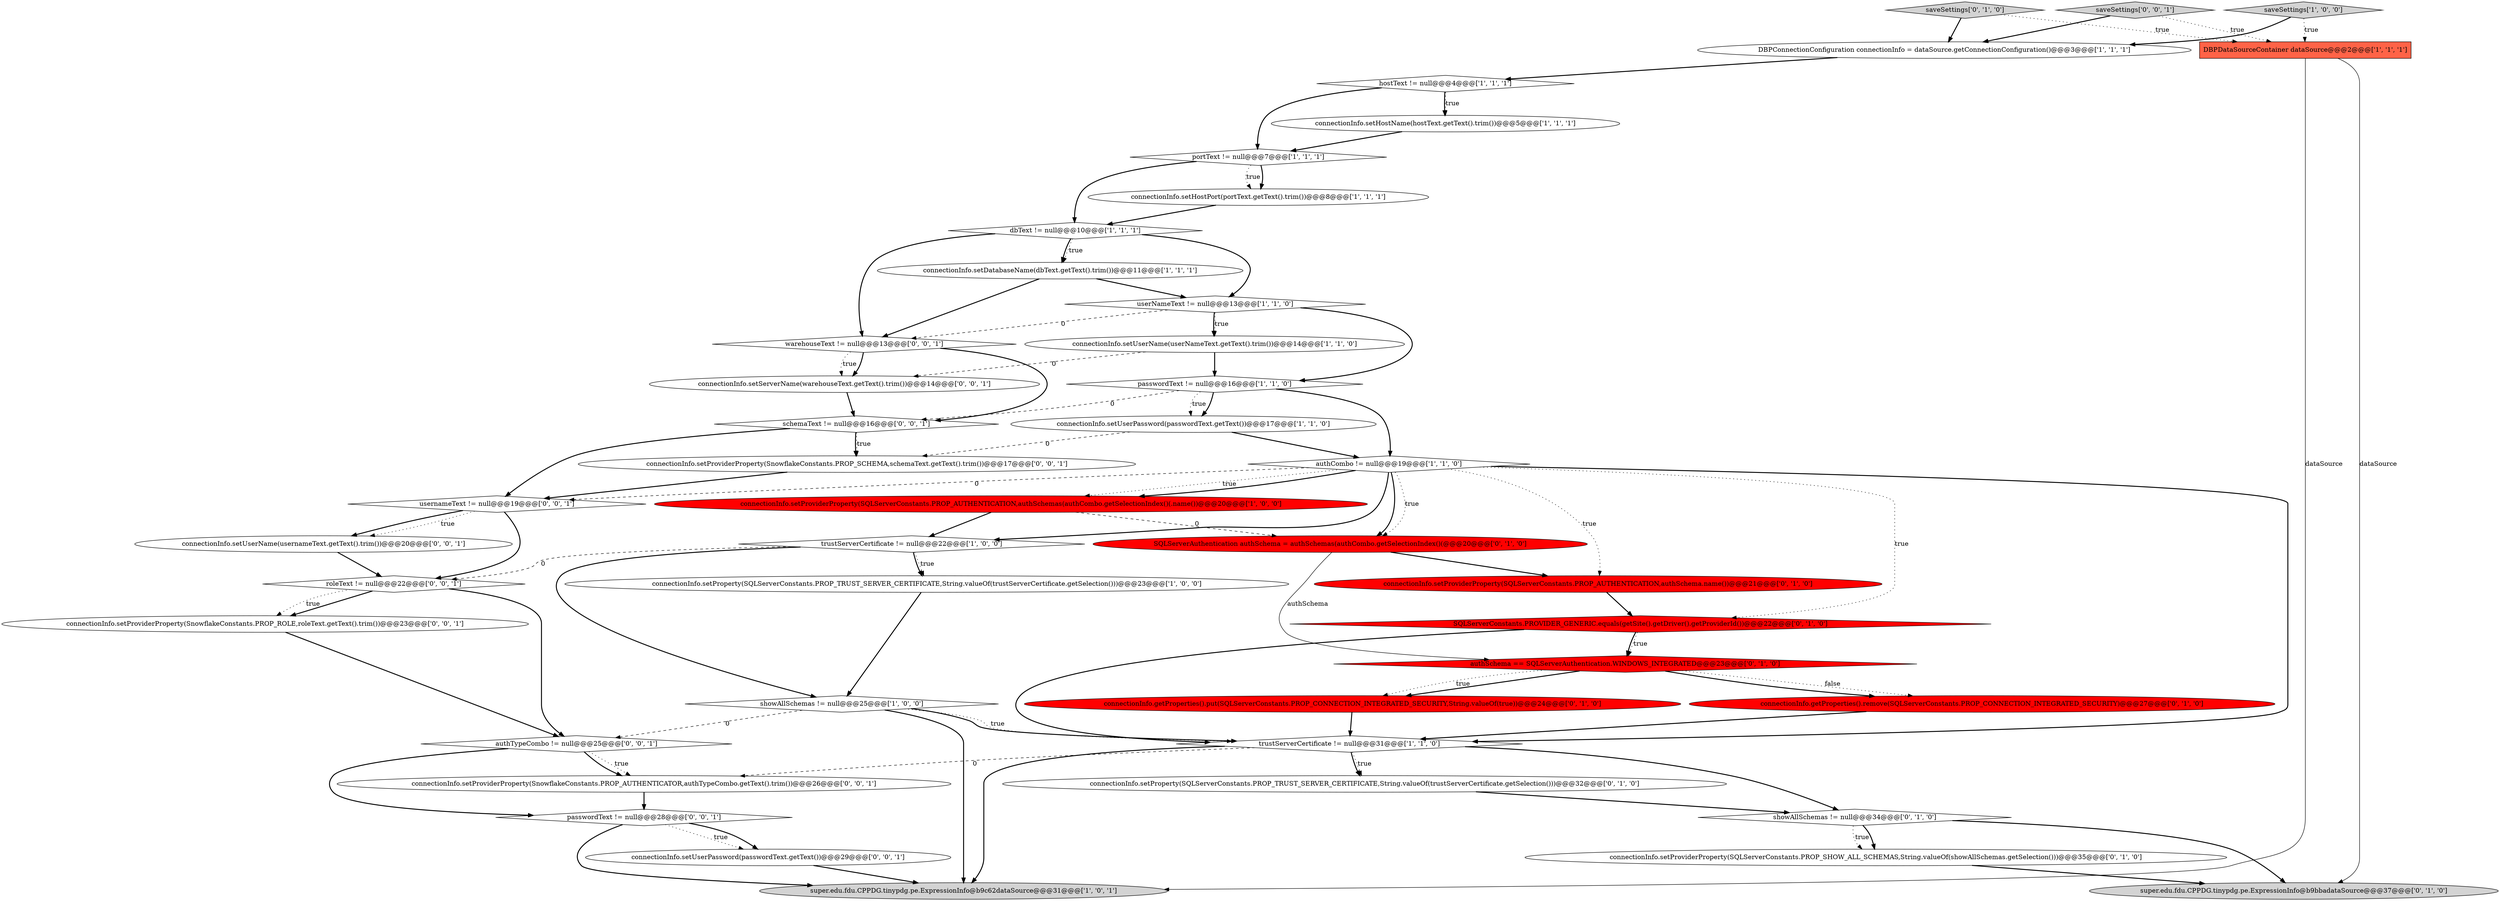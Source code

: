 digraph {
0 [style = filled, label = "dbText != null@@@10@@@['1', '1', '1']", fillcolor = white, shape = diamond image = "AAA0AAABBB1BBB"];
1 [style = filled, label = "trustServerCertificate != null@@@31@@@['1', '1', '0']", fillcolor = white, shape = diamond image = "AAA0AAABBB1BBB"];
27 [style = filled, label = "connectionInfo.setProviderProperty(SQLServerConstants.PROP_AUTHENTICATION,authSchema.name())@@@21@@@['0', '1', '0']", fillcolor = red, shape = ellipse image = "AAA1AAABBB2BBB"];
42 [style = filled, label = "authTypeCombo != null@@@25@@@['0', '0', '1']", fillcolor = white, shape = diamond image = "AAA0AAABBB3BBB"];
8 [style = filled, label = "connectionInfo.setProviderProperty(SQLServerConstants.PROP_AUTHENTICATION,authSchemas(authCombo.getSelectionIndex()(.name())@@@20@@@['1', '0', '0']", fillcolor = red, shape = ellipse image = "AAA1AAABBB1BBB"];
19 [style = filled, label = "saveSettings['1', '0', '0']", fillcolor = lightgray, shape = diamond image = "AAA0AAABBB1BBB"];
38 [style = filled, label = "connectionInfo.setUserName(usernameText.getText().trim())@@@20@@@['0', '0', '1']", fillcolor = white, shape = ellipse image = "AAA0AAABBB3BBB"];
29 [style = filled, label = "authSchema == SQLServerAuthentication.WINDOWS_INTEGRATED@@@23@@@['0', '1', '0']", fillcolor = red, shape = diamond image = "AAA1AAABBB2BBB"];
36 [style = filled, label = "connectionInfo.setProviderProperty(SnowflakeConstants.PROP_AUTHENTICATOR,authTypeCombo.getText().trim())@@@26@@@['0', '0', '1']", fillcolor = white, shape = ellipse image = "AAA0AAABBB3BBB"];
34 [style = filled, label = "usernameText != null@@@19@@@['0', '0', '1']", fillcolor = white, shape = diamond image = "AAA0AAABBB3BBB"];
4 [style = filled, label = "connectionInfo.setHostName(hostText.getText().trim())@@@5@@@['1', '1', '1']", fillcolor = white, shape = ellipse image = "AAA0AAABBB1BBB"];
18 [style = filled, label = "connectionInfo.setDatabaseName(dbText.getText().trim())@@@11@@@['1', '1', '1']", fillcolor = white, shape = ellipse image = "AAA0AAABBB1BBB"];
16 [style = filled, label = "connectionInfo.setUserName(userNameText.getText().trim())@@@14@@@['1', '1', '0']", fillcolor = white, shape = ellipse image = "AAA0AAABBB1BBB"];
26 [style = filled, label = "connectionInfo.setProperty(SQLServerConstants.PROP_TRUST_SERVER_CERTIFICATE,String.valueOf(trustServerCertificate.getSelection()))@@@32@@@['0', '1', '0']", fillcolor = white, shape = ellipse image = "AAA0AAABBB2BBB"];
22 [style = filled, label = "connectionInfo.setProviderProperty(SQLServerConstants.PROP_SHOW_ALL_SCHEMAS,String.valueOf(showAllSchemas.getSelection()))@@@35@@@['0', '1', '0']", fillcolor = white, shape = ellipse image = "AAA0AAABBB2BBB"];
43 [style = filled, label = "connectionInfo.setServerName(warehouseText.getText().trim())@@@14@@@['0', '0', '1']", fillcolor = white, shape = ellipse image = "AAA0AAABBB3BBB"];
35 [style = filled, label = "schemaText != null@@@16@@@['0', '0', '1']", fillcolor = white, shape = diamond image = "AAA0AAABBB3BBB"];
17 [style = filled, label = "DBPConnectionConfiguration connectionInfo = dataSource.getConnectionConfiguration()@@@3@@@['1', '1', '1']", fillcolor = white, shape = ellipse image = "AAA0AAABBB1BBB"];
23 [style = filled, label = "showAllSchemas != null@@@34@@@['0', '1', '0']", fillcolor = white, shape = diamond image = "AAA0AAABBB2BBB"];
14 [style = filled, label = "connectionInfo.setHostPort(portText.getText().trim())@@@8@@@['1', '1', '1']", fillcolor = white, shape = ellipse image = "AAA0AAABBB1BBB"];
6 [style = filled, label = "hostText != null@@@4@@@['1', '1', '1']", fillcolor = white, shape = diamond image = "AAA0AAABBB1BBB"];
13 [style = filled, label = "authCombo != null@@@19@@@['1', '1', '0']", fillcolor = white, shape = diamond image = "AAA0AAABBB1BBB"];
2 [style = filled, label = "connectionInfo.setProperty(SQLServerConstants.PROP_TRUST_SERVER_CERTIFICATE,String.valueOf(trustServerCertificate.getSelection()))@@@23@@@['1', '0', '0']", fillcolor = white, shape = ellipse image = "AAA0AAABBB1BBB"];
7 [style = filled, label = "portText != null@@@7@@@['1', '1', '1']", fillcolor = white, shape = diamond image = "AAA0AAABBB1BBB"];
41 [style = filled, label = "connectionInfo.setUserPassword(passwordText.getText())@@@29@@@['0', '0', '1']", fillcolor = white, shape = ellipse image = "AAA0AAABBB3BBB"];
25 [style = filled, label = "SQLServerAuthentication authSchema = authSchemas(authCombo.getSelectionIndex()(@@@20@@@['0', '1', '0']", fillcolor = red, shape = ellipse image = "AAA1AAABBB2BBB"];
3 [style = filled, label = "super.edu.fdu.CPPDG.tinypdg.pe.ExpressionInfo@b9c62dataSource@@@31@@@['1', '0', '1']", fillcolor = lightgray, shape = ellipse image = "AAA0AAABBB1BBB"];
15 [style = filled, label = "trustServerCertificate != null@@@22@@@['1', '0', '0']", fillcolor = white, shape = diamond image = "AAA0AAABBB1BBB"];
31 [style = filled, label = "saveSettings['0', '0', '1']", fillcolor = lightgray, shape = diamond image = "AAA0AAABBB3BBB"];
9 [style = filled, label = "DBPDataSourceContainer dataSource@@@2@@@['1', '1', '1']", fillcolor = tomato, shape = box image = "AAA0AAABBB1BBB"];
5 [style = filled, label = "userNameText != null@@@13@@@['1', '1', '0']", fillcolor = white, shape = diamond image = "AAA0AAABBB1BBB"];
21 [style = filled, label = "super.edu.fdu.CPPDG.tinypdg.pe.ExpressionInfo@b9bbadataSource@@@37@@@['0', '1', '0']", fillcolor = lightgray, shape = ellipse image = "AAA0AAABBB2BBB"];
28 [style = filled, label = "connectionInfo.getProperties().remove(SQLServerConstants.PROP_CONNECTION_INTEGRATED_SECURITY)@@@27@@@['0', '1', '0']", fillcolor = red, shape = ellipse image = "AAA1AAABBB2BBB"];
39 [style = filled, label = "roleText != null@@@22@@@['0', '0', '1']", fillcolor = white, shape = diamond image = "AAA0AAABBB3BBB"];
40 [style = filled, label = "passwordText != null@@@28@@@['0', '0', '1']", fillcolor = white, shape = diamond image = "AAA0AAABBB3BBB"];
37 [style = filled, label = "warehouseText != null@@@13@@@['0', '0', '1']", fillcolor = white, shape = diamond image = "AAA0AAABBB3BBB"];
30 [style = filled, label = "connectionInfo.getProperties().put(SQLServerConstants.PROP_CONNECTION_INTEGRATED_SECURITY,String.valueOf(true))@@@24@@@['0', '1', '0']", fillcolor = red, shape = ellipse image = "AAA1AAABBB2BBB"];
10 [style = filled, label = "passwordText != null@@@16@@@['1', '1', '0']", fillcolor = white, shape = diamond image = "AAA0AAABBB1BBB"];
11 [style = filled, label = "showAllSchemas != null@@@25@@@['1', '0', '0']", fillcolor = white, shape = diamond image = "AAA0AAABBB1BBB"];
24 [style = filled, label = "saveSettings['0', '1', '0']", fillcolor = lightgray, shape = diamond image = "AAA0AAABBB2BBB"];
12 [style = filled, label = "connectionInfo.setUserPassword(passwordText.getText())@@@17@@@['1', '1', '0']", fillcolor = white, shape = ellipse image = "AAA0AAABBB1BBB"];
32 [style = filled, label = "connectionInfo.setProviderProperty(SnowflakeConstants.PROP_SCHEMA,schemaText.getText().trim())@@@17@@@['0', '0', '1']", fillcolor = white, shape = ellipse image = "AAA0AAABBB3BBB"];
33 [style = filled, label = "connectionInfo.setProviderProperty(SnowflakeConstants.PROP_ROLE,roleText.getText().trim())@@@23@@@['0', '0', '1']", fillcolor = white, shape = ellipse image = "AAA0AAABBB3BBB"];
20 [style = filled, label = "SQLServerConstants.PROVIDER_GENERIC.equals(getSite().getDriver().getProviderId())@@@22@@@['0', '1', '0']", fillcolor = red, shape = diamond image = "AAA1AAABBB2BBB"];
13->27 [style = dotted, label="true"];
29->30 [style = bold, label=""];
23->22 [style = dotted, label="true"];
11->1 [style = dotted, label="true"];
13->20 [style = dotted, label="true"];
32->34 [style = bold, label=""];
38->39 [style = bold, label=""];
13->1 [style = bold, label=""];
1->23 [style = bold, label=""];
7->14 [style = bold, label=""];
37->43 [style = bold, label=""];
23->22 [style = bold, label=""];
15->11 [style = bold, label=""];
43->35 [style = bold, label=""];
10->12 [style = bold, label=""];
33->42 [style = bold, label=""];
24->17 [style = bold, label=""];
8->25 [style = dashed, label="0"];
31->9 [style = dotted, label="true"];
40->41 [style = dotted, label="true"];
13->25 [style = bold, label=""];
5->10 [style = bold, label=""];
9->21 [style = solid, label="dataSource"];
13->25 [style = dotted, label="true"];
15->2 [style = dotted, label="true"];
42->36 [style = dotted, label="true"];
7->0 [style = bold, label=""];
16->43 [style = dashed, label="0"];
42->40 [style = bold, label=""];
35->32 [style = dotted, label="true"];
34->38 [style = dotted, label="true"];
25->27 [style = bold, label=""];
6->4 [style = bold, label=""];
1->26 [style = dotted, label="true"];
40->3 [style = bold, label=""];
9->3 [style = solid, label="dataSource"];
19->9 [style = dotted, label="true"];
11->42 [style = dashed, label="0"];
13->15 [style = bold, label=""];
34->38 [style = bold, label=""];
6->7 [style = bold, label=""];
35->34 [style = bold, label=""];
39->42 [style = bold, label=""];
27->20 [style = bold, label=""];
10->35 [style = dashed, label="0"];
5->37 [style = dashed, label="0"];
18->37 [style = bold, label=""];
36->40 [style = bold, label=""];
8->15 [style = bold, label=""];
0->18 [style = dotted, label="true"];
17->6 [style = bold, label=""];
12->32 [style = dashed, label="0"];
1->3 [style = bold, label=""];
35->32 [style = bold, label=""];
19->17 [style = bold, label=""];
20->1 [style = bold, label=""];
4->7 [style = bold, label=""];
39->33 [style = bold, label=""];
5->16 [style = bold, label=""];
12->13 [style = bold, label=""];
37->43 [style = dotted, label="true"];
10->13 [style = bold, label=""];
11->3 [style = bold, label=""];
13->8 [style = dotted, label="true"];
34->39 [style = bold, label=""];
5->16 [style = dotted, label="true"];
0->18 [style = bold, label=""];
15->39 [style = dashed, label="0"];
37->35 [style = bold, label=""];
25->29 [style = solid, label="authSchema"];
31->17 [style = bold, label=""];
13->34 [style = dashed, label="0"];
2->11 [style = bold, label=""];
0->5 [style = bold, label=""];
15->2 [style = bold, label=""];
10->12 [style = dotted, label="true"];
30->1 [style = bold, label=""];
0->37 [style = bold, label=""];
20->29 [style = bold, label=""];
16->10 [style = bold, label=""];
11->1 [style = bold, label=""];
41->3 [style = bold, label=""];
22->21 [style = bold, label=""];
24->9 [style = dotted, label="true"];
28->1 [style = bold, label=""];
42->36 [style = bold, label=""];
1->26 [style = bold, label=""];
29->28 [style = dotted, label="false"];
29->28 [style = bold, label=""];
1->36 [style = dashed, label="0"];
14->0 [style = bold, label=""];
23->21 [style = bold, label=""];
6->4 [style = dotted, label="true"];
20->29 [style = dotted, label="true"];
18->5 [style = bold, label=""];
26->23 [style = bold, label=""];
40->41 [style = bold, label=""];
29->30 [style = dotted, label="true"];
13->8 [style = bold, label=""];
39->33 [style = dotted, label="true"];
7->14 [style = dotted, label="true"];
}

